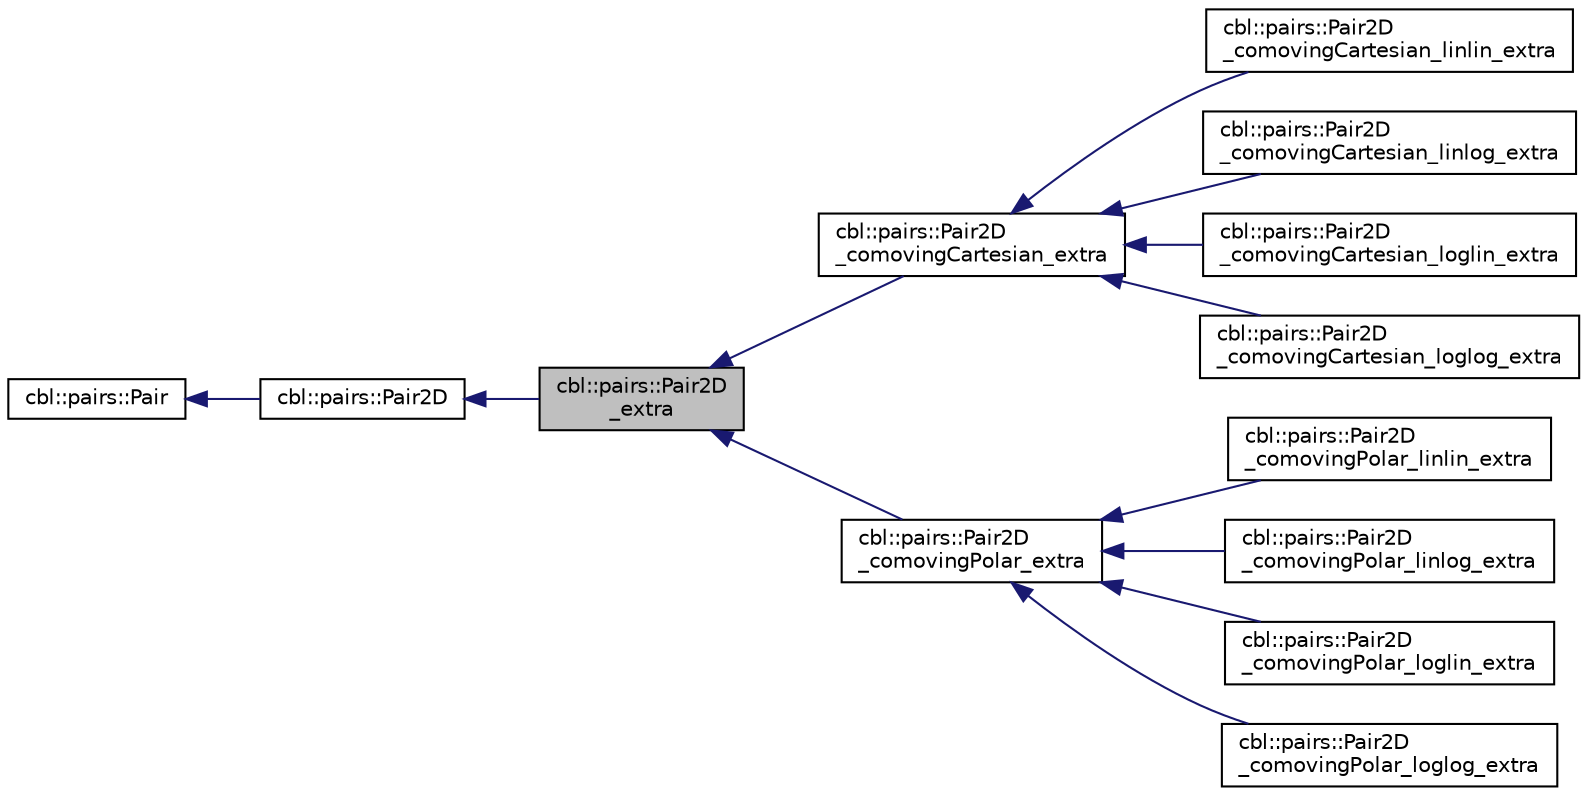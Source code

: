 digraph "cbl::pairs::Pair2D_extra"
{
  edge [fontname="Helvetica",fontsize="10",labelfontname="Helvetica",labelfontsize="10"];
  node [fontname="Helvetica",fontsize="10",shape=record];
  rankdir="LR";
  Node0 [label="cbl::pairs::Pair2D\l_extra",height=0.2,width=0.4,color="black", fillcolor="grey75", style="filled", fontcolor="black"];
  Node1 -> Node0 [dir="back",color="midnightblue",fontsize="10",style="solid",fontname="Helvetica"];
  Node1 [label="cbl::pairs::Pair2D",height=0.2,width=0.4,color="black", fillcolor="white", style="filled",URL="$d6/d99/classcbl_1_1pairs_1_1Pair2D.html",tooltip="The class Pair2D. "];
  Node2 -> Node1 [dir="back",color="midnightblue",fontsize="10",style="solid",fontname="Helvetica"];
  Node2 [label="cbl::pairs::Pair",height=0.2,width=0.4,color="black", fillcolor="white", style="filled",URL="$d2/db5/classcbl_1_1pairs_1_1Pair.html",tooltip="The class Pair. "];
  Node0 -> Node3 [dir="back",color="midnightblue",fontsize="10",style="solid",fontname="Helvetica"];
  Node3 [label="cbl::pairs::Pair2D\l_comovingCartesian_extra",height=0.2,width=0.4,color="black", fillcolor="white", style="filled",URL="$d3/de4/classcbl_1_1pairs_1_1Pair2D__comovingCartesian__extra.html",tooltip="The class Pair2D_comovingCartesian_extra. "];
  Node3 -> Node4 [dir="back",color="midnightblue",fontsize="10",style="solid",fontname="Helvetica"];
  Node4 [label="cbl::pairs::Pair2D\l_comovingCartesian_linlin_extra",height=0.2,width=0.4,color="black", fillcolor="white", style="filled",URL="$d0/d6c/classcbl_1_1pairs_1_1Pair2D__comovingCartesian__linlin__extra.html",tooltip="The class Pair2D_comovingCartesian_linlin_extra. "];
  Node3 -> Node5 [dir="back",color="midnightblue",fontsize="10",style="solid",fontname="Helvetica"];
  Node5 [label="cbl::pairs::Pair2D\l_comovingCartesian_linlog_extra",height=0.2,width=0.4,color="black", fillcolor="white", style="filled",URL="$da/d83/classcbl_1_1pairs_1_1Pair2D__comovingCartesian__linlog__extra.html",tooltip="The class Pair2D_comovingCartesian_linlog_extra. "];
  Node3 -> Node6 [dir="back",color="midnightblue",fontsize="10",style="solid",fontname="Helvetica"];
  Node6 [label="cbl::pairs::Pair2D\l_comovingCartesian_loglin_extra",height=0.2,width=0.4,color="black", fillcolor="white", style="filled",URL="$d6/db6/classcbl_1_1pairs_1_1Pair2D__comovingCartesian__loglin__extra.html",tooltip="The class Pair2D_comovingCartesian_loglin_extra. "];
  Node3 -> Node7 [dir="back",color="midnightblue",fontsize="10",style="solid",fontname="Helvetica"];
  Node7 [label="cbl::pairs::Pair2D\l_comovingCartesian_loglog_extra",height=0.2,width=0.4,color="black", fillcolor="white", style="filled",URL="$d6/d81/classcbl_1_1pairs_1_1Pair2D__comovingCartesian__loglog__extra.html",tooltip="The class Pair2D_comovingCartesian_loglog_extra. "];
  Node0 -> Node8 [dir="back",color="midnightblue",fontsize="10",style="solid",fontname="Helvetica"];
  Node8 [label="cbl::pairs::Pair2D\l_comovingPolar_extra",height=0.2,width=0.4,color="black", fillcolor="white", style="filled",URL="$de/d9d/classcbl_1_1pairs_1_1Pair2D__comovingPolar__extra.html",tooltip="The class Pair2D_comovingPolar_extra. "];
  Node8 -> Node9 [dir="back",color="midnightblue",fontsize="10",style="solid",fontname="Helvetica"];
  Node9 [label="cbl::pairs::Pair2D\l_comovingPolar_linlin_extra",height=0.2,width=0.4,color="black", fillcolor="white", style="filled",URL="$d8/d33/classcbl_1_1pairs_1_1Pair2D__comovingPolar__linlin__extra.html",tooltip="The class Pair2D_comovingPolar_linlin_extra. "];
  Node8 -> Node10 [dir="back",color="midnightblue",fontsize="10",style="solid",fontname="Helvetica"];
  Node10 [label="cbl::pairs::Pair2D\l_comovingPolar_linlog_extra",height=0.2,width=0.4,color="black", fillcolor="white", style="filled",URL="$d5/d71/classcbl_1_1pairs_1_1Pair2D__comovingPolar__linlog__extra.html",tooltip="The class Pair2D_comovingPolar_linlog_extra. "];
  Node8 -> Node11 [dir="back",color="midnightblue",fontsize="10",style="solid",fontname="Helvetica"];
  Node11 [label="cbl::pairs::Pair2D\l_comovingPolar_loglin_extra",height=0.2,width=0.4,color="black", fillcolor="white", style="filled",URL="$d7/deb/classcbl_1_1pairs_1_1Pair2D__comovingPolar__loglin__extra.html",tooltip="The class Pair2D_comovingPolar_loglin_extra. "];
  Node8 -> Node12 [dir="back",color="midnightblue",fontsize="10",style="solid",fontname="Helvetica"];
  Node12 [label="cbl::pairs::Pair2D\l_comovingPolar_loglog_extra",height=0.2,width=0.4,color="black", fillcolor="white", style="filled",URL="$d8/df6/classcbl_1_1pairs_1_1Pair2D__comovingPolar__loglog__extra.html",tooltip="The class Pair2D_comovingPolar_loglog_extra. "];
}
